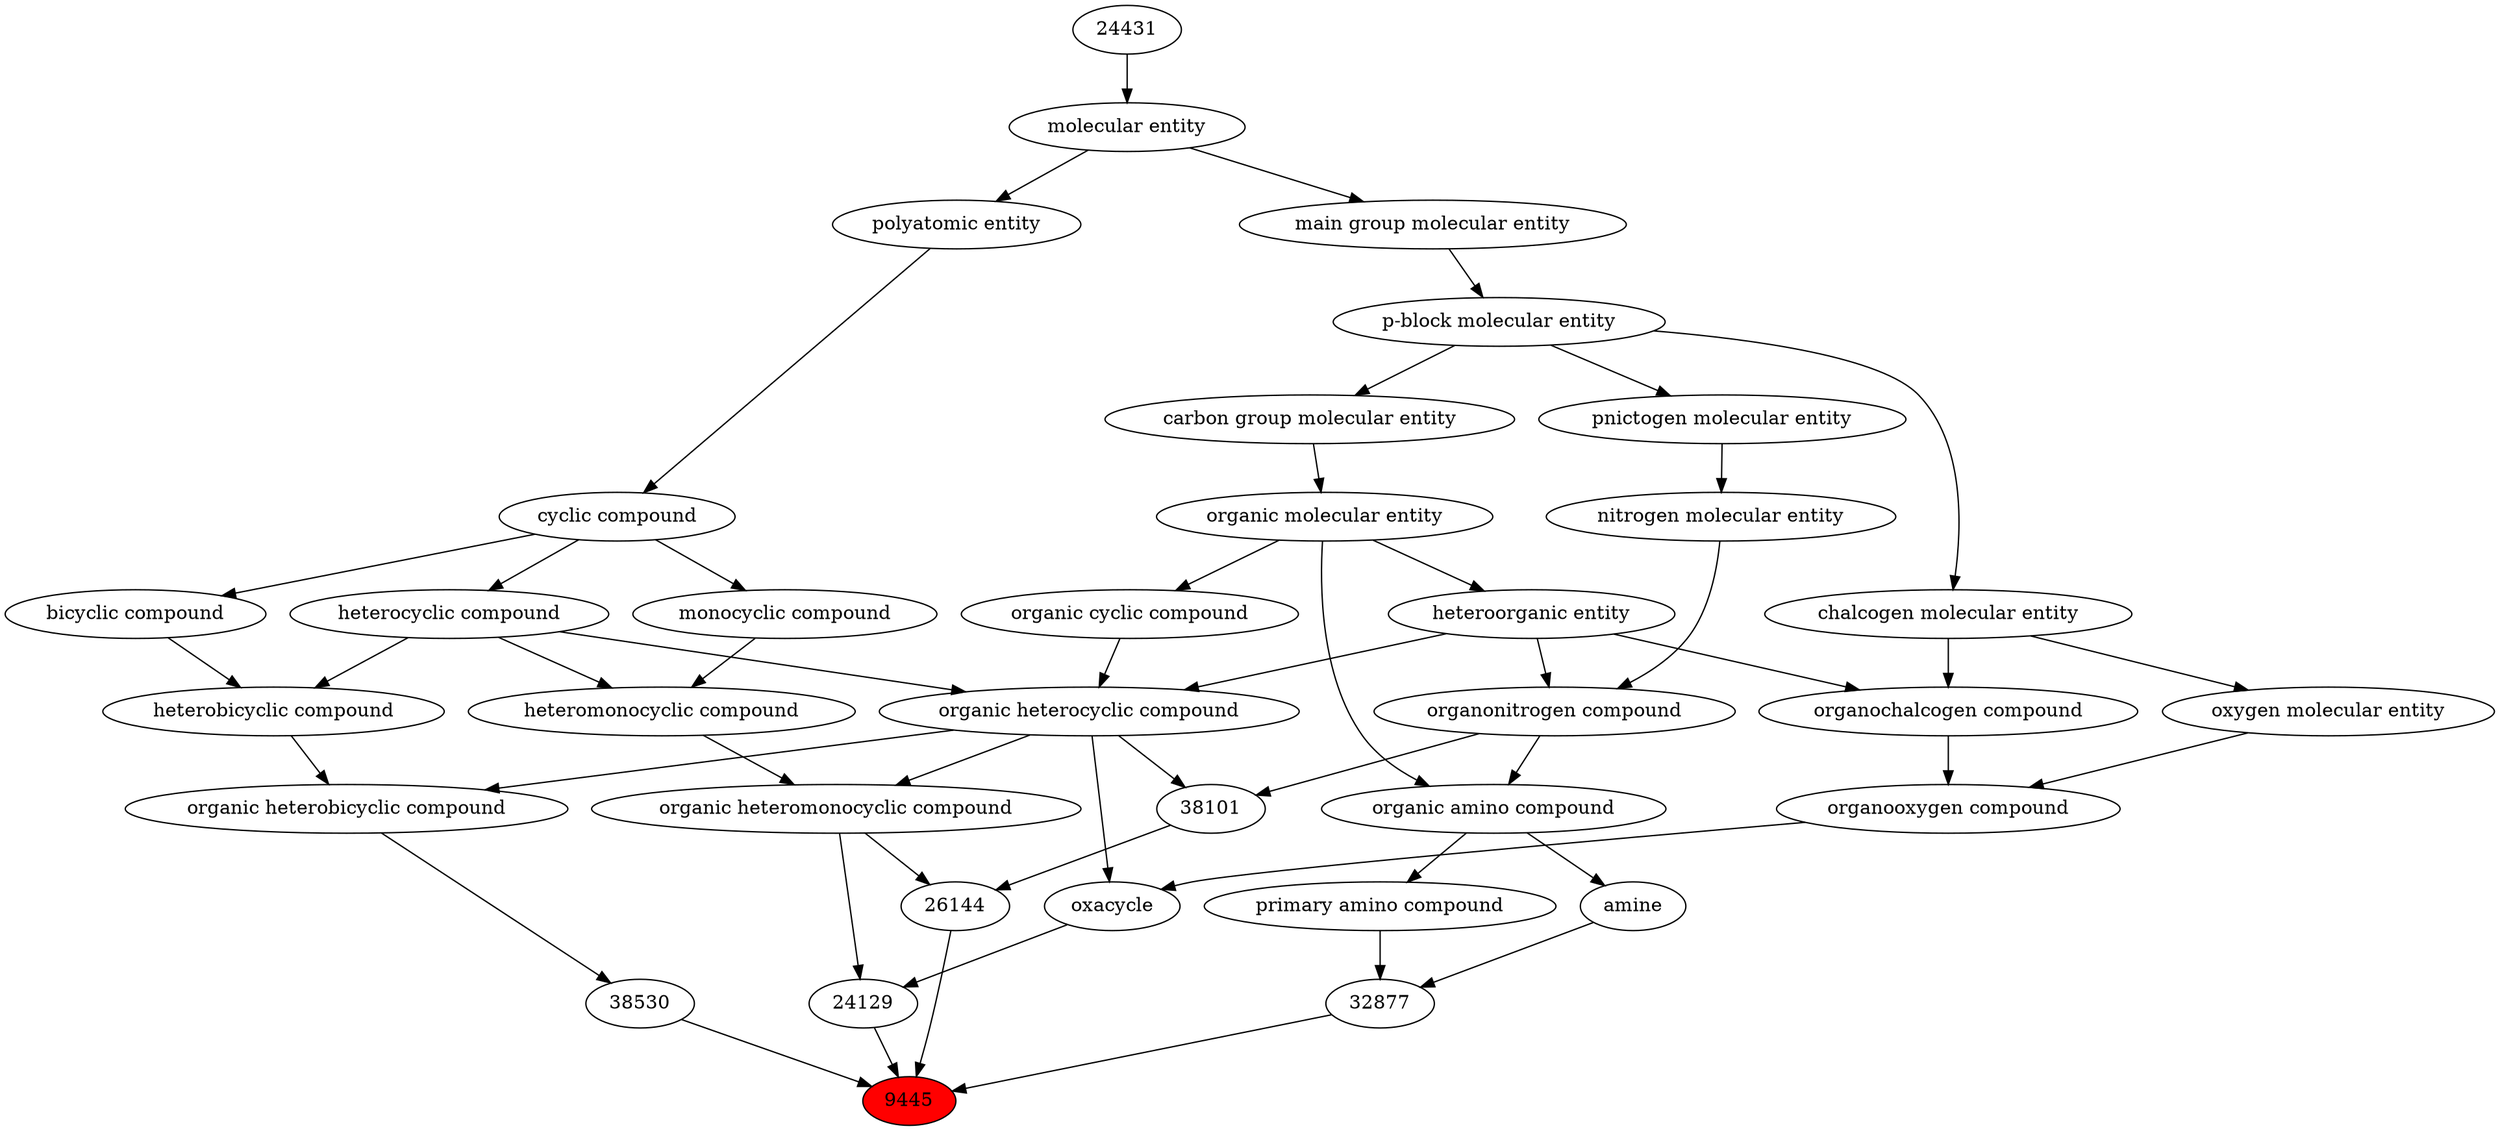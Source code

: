 digraph tree{ 
9445 [label="9445" fillcolor=red style=filled]
32877 -> 9445
38530 -> 9445
26144 -> 9445
24129 -> 9445
32877 [label="32877"]
50994 -> 32877
32952 -> 32877
38530 [label="38530"]
27171 -> 38530
26144 [label="26144"]
38101 -> 26144
25693 -> 26144
24129 [label="24129"]
25693 -> 24129
38104 -> 24129
50994 [label="primary amino compound"]
50047 -> 50994
32952 [label="amine"]
50047 -> 32952
27171 [label="organic heterobicyclic compound"]
33672 -> 27171
24532 -> 27171
38101 [label="38101"]
24532 -> 38101
35352 -> 38101
25693 [label="organic heteromonocyclic compound"]
33670 -> 25693
24532 -> 25693
38104 [label="oxacycle"]
24532 -> 38104
36963 -> 38104
50047 [label="organic amino compound"]
50860 -> 50047
35352 -> 50047
33672 [label="heterobicyclic compound"]
33636 -> 33672
5686 -> 33672
24532 [label="organic heterocyclic compound"]
33285 -> 24532
33832 -> 24532
5686 -> 24532
35352 [label="organonitrogen compound"]
51143 -> 35352
33285 -> 35352
33670 [label="heteromonocyclic compound"]
5686 -> 33670
33661 -> 33670
36963 [label="organooxygen compound"]
36962 -> 36963
25806 -> 36963
50860 [label="organic molecular entity"]
33582 -> 50860
33636 [label="bicyclic compound"]
33595 -> 33636
5686 [label="heterocyclic compound"]
33595 -> 5686
33285 [label="heteroorganic entity"]
50860 -> 33285
33832 [label="organic cyclic compound"]
50860 -> 33832
51143 [label="nitrogen molecular entity"]
33302 -> 51143
33661 [label="monocyclic compound"]
33595 -> 33661
36962 [label="organochalcogen compound"]
33285 -> 36962
33304 -> 36962
25806 [label="oxygen molecular entity"]
33304 -> 25806
33582 [label="carbon group molecular entity"]
33675 -> 33582
33595 [label="cyclic compound"]
36357 -> 33595
33302 [label="pnictogen molecular entity"]
33675 -> 33302
33304 [label="chalcogen molecular entity"]
33675 -> 33304
33675 [label="p-block molecular entity"]
33579 -> 33675
36357 [label="polyatomic entity"]
23367 -> 36357
33579 [label="main group molecular entity"]
23367 -> 33579
23367 [label="molecular entity"]
24431 -> 23367
24431 [label="24431"]
}